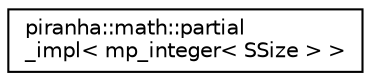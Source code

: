 digraph "Graphical Class Hierarchy"
{
  edge [fontname="Helvetica",fontsize="10",labelfontname="Helvetica",labelfontsize="10"];
  node [fontname="Helvetica",fontsize="10",shape=record];
  rankdir="LR";
  Node0 [label="piranha::math::partial\l_impl\< mp_integer\< SSize \> \>",height=0.2,width=0.4,color="black", fillcolor="white", style="filled",URL="$structpiranha_1_1math_1_1partial__impl_3_01mp__integer_3_01_s_size_01_4_01_4.html",tooltip="Specialisation of the implementation of piranha::math::partial() for piranha::mp_integer. "];
}
